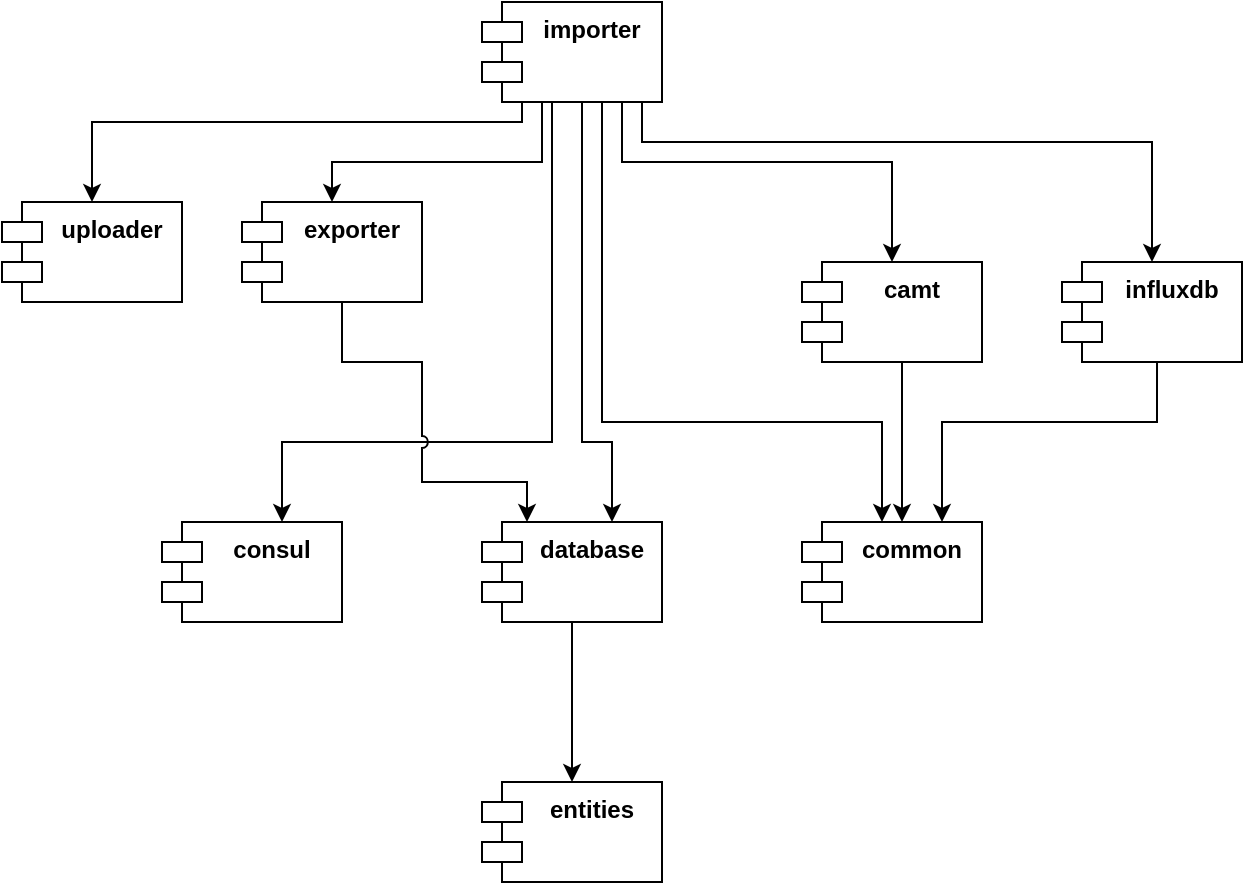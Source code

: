 <mxfile version="26.0.3">
  <diagram name="Seite-1" id="agfh-Vs7QaW2IE-lK_Tv">
    <mxGraphModel dx="1434" dy="807" grid="1" gridSize="10" guides="1" tooltips="1" connect="1" arrows="1" fold="1" page="1" pageScale="1" pageWidth="827" pageHeight="1169" math="0" shadow="0">
      <root>
        <mxCell id="0" />
        <mxCell id="1" parent="0" />
        <mxCell id="NSrIrMegeeF5IC3uB9Vf-1" value="consul" style="shape=module;align=left;spacingLeft=20;align=center;verticalAlign=top;whiteSpace=wrap;html=1;fontStyle=1" parent="1" vertex="1">
          <mxGeometry x="110" y="440" width="90" height="50" as="geometry" />
        </mxCell>
        <mxCell id="NSrIrMegeeF5IC3uB9Vf-5" value="" style="edgeStyle=orthogonalEdgeStyle;rounded=0;orthogonalLoop=1;jettySize=auto;html=1;" parent="1" source="NSrIrMegeeF5IC3uB9Vf-2" target="NSrIrMegeeF5IC3uB9Vf-4" edge="1">
          <mxGeometry relative="1" as="geometry" />
        </mxCell>
        <mxCell id="NSrIrMegeeF5IC3uB9Vf-2" value="database" style="shape=module;align=left;spacingLeft=20;align=center;verticalAlign=top;whiteSpace=wrap;html=1;fontStyle=1" parent="1" vertex="1">
          <mxGeometry x="270" y="440" width="90" height="50" as="geometry" />
        </mxCell>
        <mxCell id="NSrIrMegeeF5IC3uB9Vf-3" value="common" style="shape=module;align=left;spacingLeft=20;align=center;verticalAlign=top;whiteSpace=wrap;html=1;fontStyle=1" parent="1" vertex="1">
          <mxGeometry x="430" y="440" width="90" height="50" as="geometry" />
        </mxCell>
        <mxCell id="NSrIrMegeeF5IC3uB9Vf-4" value="entities" style="shape=module;align=left;spacingLeft=20;align=center;verticalAlign=top;whiteSpace=wrap;html=1;fontStyle=1" parent="1" vertex="1">
          <mxGeometry x="270" y="570" width="90" height="50" as="geometry" />
        </mxCell>
        <mxCell id="NSrIrMegeeF5IC3uB9Vf-16" style="edgeStyle=orthogonalEdgeStyle;rounded=0;orthogonalLoop=1;jettySize=auto;html=1;" parent="1" source="NSrIrMegeeF5IC3uB9Vf-6" target="NSrIrMegeeF5IC3uB9Vf-3" edge="1">
          <mxGeometry relative="1" as="geometry">
            <Array as="points">
              <mxPoint x="480" y="400" />
              <mxPoint x="480" y="400" />
            </Array>
          </mxGeometry>
        </mxCell>
        <mxCell id="NSrIrMegeeF5IC3uB9Vf-6" value="camt" style="shape=module;align=left;spacingLeft=20;align=center;verticalAlign=top;whiteSpace=wrap;html=1;fontStyle=1" parent="1" vertex="1">
          <mxGeometry x="430" y="310" width="90" height="50" as="geometry" />
        </mxCell>
        <mxCell id="NSrIrMegeeF5IC3uB9Vf-17" style="edgeStyle=orthogonalEdgeStyle;rounded=0;orthogonalLoop=1;jettySize=auto;html=1;entryX=0.75;entryY=0;entryDx=0;entryDy=0;" parent="1" edge="1">
          <mxGeometry relative="1" as="geometry">
            <mxPoint x="607.51" y="360" as="sourcePoint" />
            <mxPoint x="500" y="440" as="targetPoint" />
            <Array as="points">
              <mxPoint x="607.5" y="390" />
              <mxPoint x="499.5" y="390" />
            </Array>
          </mxGeometry>
        </mxCell>
        <mxCell id="NSrIrMegeeF5IC3uB9Vf-7" value="influxdb" style="shape=module;align=left;spacingLeft=20;align=center;verticalAlign=top;whiteSpace=wrap;html=1;fontStyle=1" parent="1" vertex="1">
          <mxGeometry x="560" y="310" width="90" height="50" as="geometry" />
        </mxCell>
        <mxCell id="NSrIrMegeeF5IC3uB9Vf-9" style="edgeStyle=orthogonalEdgeStyle;rounded=0;orthogonalLoop=1;jettySize=auto;html=1;entryX=0.5;entryY=0;entryDx=0;entryDy=0;" parent="1" edge="1">
          <mxGeometry relative="1" as="geometry">
            <Array as="points">
              <mxPoint x="320" y="400" />
              <mxPoint x="335" y="400" />
            </Array>
            <mxPoint x="320" y="230" as="sourcePoint" />
            <mxPoint x="335" y="440" as="targetPoint" />
          </mxGeometry>
        </mxCell>
        <mxCell id="NSrIrMegeeF5IC3uB9Vf-10" style="edgeStyle=orthogonalEdgeStyle;rounded=0;orthogonalLoop=1;jettySize=auto;html=1;" parent="1" edge="1">
          <mxGeometry relative="1" as="geometry">
            <Array as="points">
              <mxPoint x="305" y="400" />
              <mxPoint x="170" y="400" />
            </Array>
            <mxPoint x="305.0" y="230" as="sourcePoint" />
            <mxPoint x="170.0" y="440" as="targetPoint" />
          </mxGeometry>
        </mxCell>
        <mxCell id="NSrIrMegeeF5IC3uB9Vf-11" style="edgeStyle=orthogonalEdgeStyle;rounded=0;orthogonalLoop=1;jettySize=auto;html=1;" parent="1" edge="1">
          <mxGeometry relative="1" as="geometry">
            <mxPoint x="350" y="230" as="sourcePoint" />
            <mxPoint x="470" y="440" as="targetPoint" />
            <Array as="points">
              <mxPoint x="330" y="230" />
              <mxPoint x="330" y="390" />
              <mxPoint x="470" y="390" />
              <mxPoint x="470" y="440" />
            </Array>
          </mxGeometry>
        </mxCell>
        <mxCell id="NSrIrMegeeF5IC3uB9Vf-13" style="edgeStyle=orthogonalEdgeStyle;rounded=0;orthogonalLoop=1;jettySize=auto;html=1;" parent="1" source="NSrIrMegeeF5IC3uB9Vf-8" target="NSrIrMegeeF5IC3uB9Vf-6" edge="1">
          <mxGeometry relative="1" as="geometry">
            <Array as="points">
              <mxPoint x="340" y="260" />
              <mxPoint x="475" y="260" />
            </Array>
          </mxGeometry>
        </mxCell>
        <mxCell id="NSrIrMegeeF5IC3uB9Vf-14" style="edgeStyle=orthogonalEdgeStyle;rounded=0;orthogonalLoop=1;jettySize=auto;html=1;" parent="1" source="NSrIrMegeeF5IC3uB9Vf-8" target="NSrIrMegeeF5IC3uB9Vf-7" edge="1">
          <mxGeometry relative="1" as="geometry">
            <Array as="points">
              <mxPoint x="350" y="250" />
              <mxPoint x="605" y="250" />
            </Array>
          </mxGeometry>
        </mxCell>
        <mxCell id="lLjnd6cGoWqVEmSbhFmd-1" style="edgeStyle=orthogonalEdgeStyle;rounded=0;orthogonalLoop=1;jettySize=auto;html=1;" edge="1" parent="1" source="NSrIrMegeeF5IC3uB9Vf-8" target="RKk9G3wRlFgK6rlQUtUC-1">
          <mxGeometry relative="1" as="geometry">
            <Array as="points">
              <mxPoint x="300" y="260" />
              <mxPoint x="195" y="260" />
            </Array>
          </mxGeometry>
        </mxCell>
        <mxCell id="lLjnd6cGoWqVEmSbhFmd-3" style="edgeStyle=orthogonalEdgeStyle;rounded=0;orthogonalLoop=1;jettySize=auto;html=1;" edge="1" parent="1" source="NSrIrMegeeF5IC3uB9Vf-8" target="lLjnd6cGoWqVEmSbhFmd-2">
          <mxGeometry relative="1" as="geometry">
            <Array as="points">
              <mxPoint x="290" y="240" />
              <mxPoint x="75" y="240" />
            </Array>
          </mxGeometry>
        </mxCell>
        <mxCell id="NSrIrMegeeF5IC3uB9Vf-8" value="importer" style="shape=module;align=left;spacingLeft=20;align=center;verticalAlign=top;whiteSpace=wrap;html=1;fontStyle=1" parent="1" vertex="1">
          <mxGeometry x="270" y="180" width="90" height="50" as="geometry" />
        </mxCell>
        <mxCell id="RKk9G3wRlFgK6rlQUtUC-2" style="edgeStyle=orthogonalEdgeStyle;rounded=0;orthogonalLoop=1;jettySize=auto;html=1;entryX=0.25;entryY=0;entryDx=0;entryDy=0;jumpStyle=arc;" parent="1" source="RKk9G3wRlFgK6rlQUtUC-1" target="NSrIrMegeeF5IC3uB9Vf-2" edge="1">
          <mxGeometry relative="1" as="geometry">
            <Array as="points">
              <mxPoint x="200" y="360" />
              <mxPoint x="240" y="360" />
              <mxPoint x="240" y="420" />
              <mxPoint x="293" y="420" />
            </Array>
          </mxGeometry>
        </mxCell>
        <mxCell id="RKk9G3wRlFgK6rlQUtUC-1" value="exporter" style="shape=module;align=left;spacingLeft=20;align=center;verticalAlign=top;whiteSpace=wrap;html=1;fontStyle=1" parent="1" vertex="1">
          <mxGeometry x="150" y="280" width="90" height="50" as="geometry" />
        </mxCell>
        <mxCell id="lLjnd6cGoWqVEmSbhFmd-2" value="uploader" style="shape=module;align=left;spacingLeft=20;align=center;verticalAlign=top;whiteSpace=wrap;html=1;fontStyle=1" vertex="1" parent="1">
          <mxGeometry x="30" y="280" width="90" height="50" as="geometry" />
        </mxCell>
      </root>
    </mxGraphModel>
  </diagram>
</mxfile>
